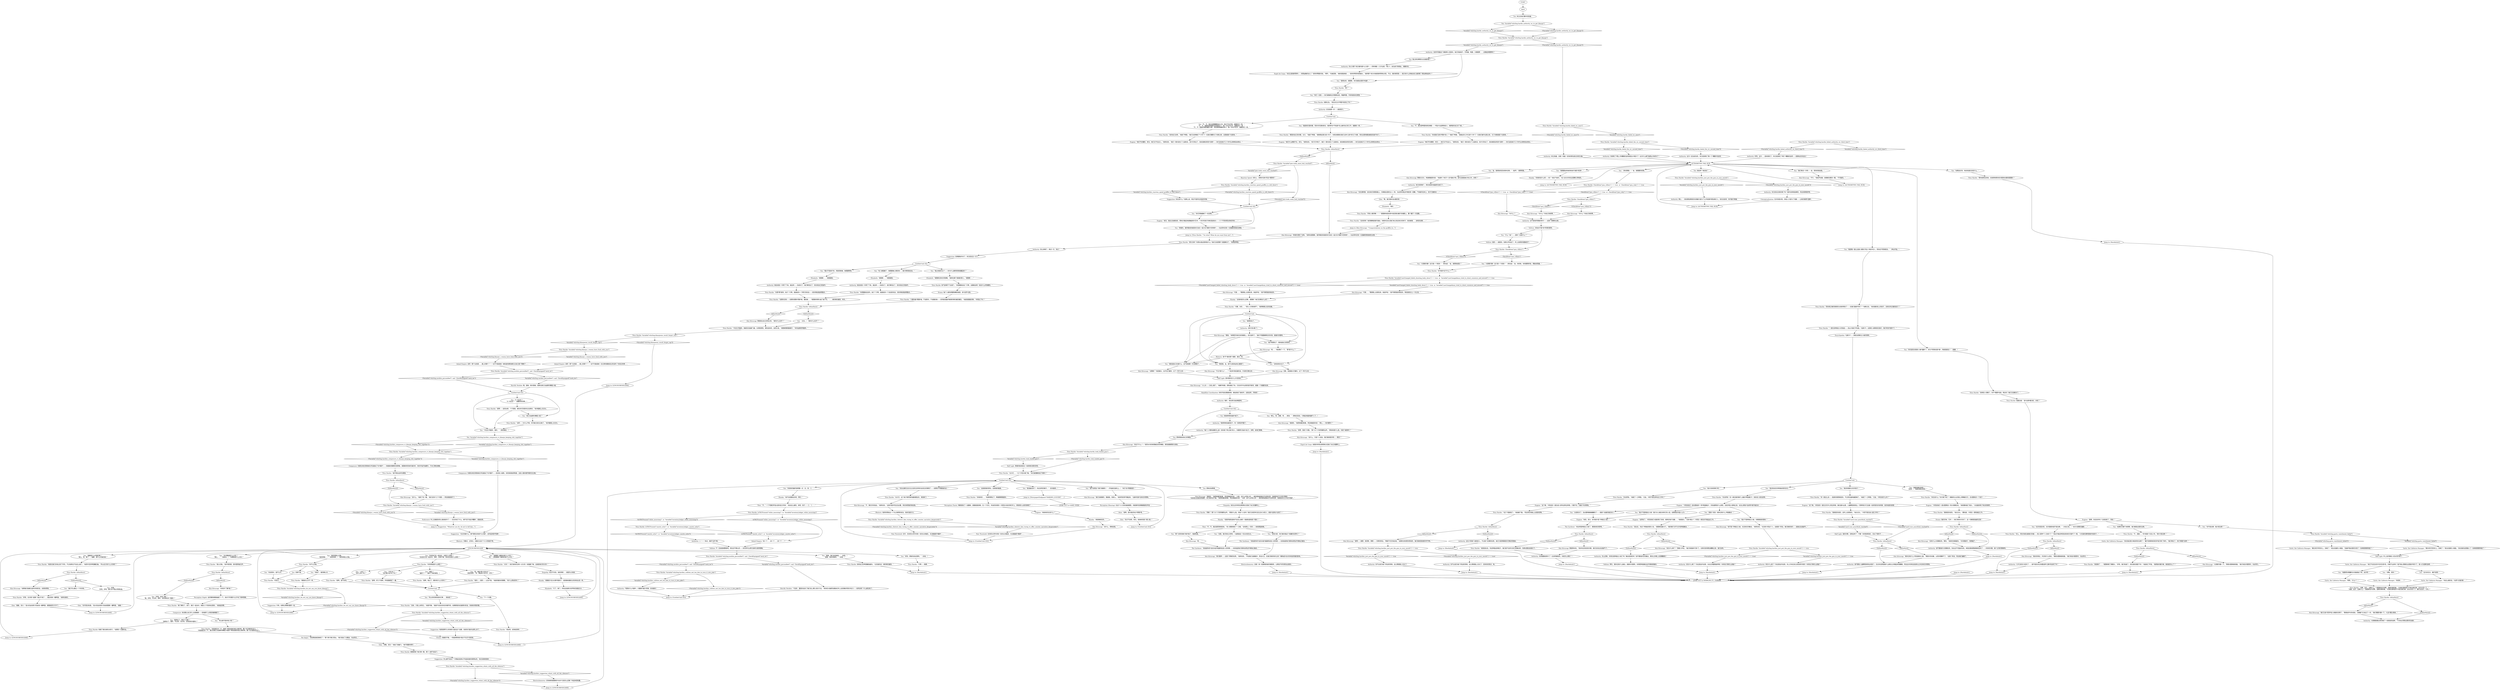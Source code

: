 # WHIRLING F1 / HARDIE AUTHORITY WC
# THE WHITE CHECK TO GET TO KLAASJE
# ==================================================
digraph G {
	  0 [label="START"];
	  1 [label="input"];
	  2 [label="You: “你先是告诉我有人被*强暴*了，却又不愿意说是*谁*。简直是废话！”（跺脚。）"];
	  3 [label="Authority: 大家都能看出来你做了一些错误的选择，下次你必须想出更好的说辞。"];
	  4 [label="The Gardener: “他当然是种族主义者了，看看他有多胖吧。”"];
	  5 [label="Kim Kitsuragi: “发生什么事了？”警督小声说，“我们彻底被*打败*了。在情况变得更加糟糕之前，我们走吧。”"];
	  6 [label="Authority: 没有‘回头路’了。"];
	  7 [label="You: “我明白了。再问个问题？”\n“我明白了，很好。可以的，没关系。还有别的问题吗？”"];
	  8 [label="Titus Hardie: “说你自己去吧。”他放下啤酒。“我们已经奉献了*十年*了！在我们重整马丁内斯之前，这里就是个垃圾场。”"];
	  9 [label="Authority: 还没到那一步——继续努力。"];
	  10 [label="Titus Hardie: “你想跟她谈谈吗，条子？行啊，我就给你一个谈话的机会，但你得给我放尊重点。”"];
	  11 [label="You: “谢谢，我们会找她的。”（总结。）\n“谢谢，我会找她的。”（总结。）"];
	  12 [label="Titus Hardie: “是啊——金发女郎，个子高挑。就在你们的房间过去两间。”他冲着楼上点点头。"];
	  13 [label="Jump to: [LYNCHUBENDGAME]"];
	  14 [label="Titus Hardie: “你指瑞瓦肖？不，她是个移民或者流民之类的吧。整个冬天都待在这儿。”\n“你指瑞瓦肖？不，我们的奥兰治迪斯科舞蹈小姐是个移民或者流民之类的吧。整个冬天都待在这儿。”"];
	  15 [label="You: “性，毒品*和*卡拉OK？”\n（局促地笑）“性，毒品和卡拉OK，对吗？”"];
	  16 [label="AUTHORITYWC FAIL HUB"];
	  17 [label="Titus Hardie: Variable[\"whirling.garte_vanishment_failed\"]"];
	  18 [label="Variable[\"whirling.garte_vanishment_failed\"]", shape=diamond];
	  19 [label="!(Variable[\"whirling.garte_vanishment_failed\"])", shape=diamond];
	  20 [label="You: “这与你无关，餐厅经理！”"];
	  21 [label="Garte, the Cafeteria Manager: “你是有……？”"];
	  22 [label="Titus Hardie: “而你真正做的事真的太他妈特别了——在我们面前吓尿了？”他靠过去。“到处骚扰街上的孩子，没有任何过错的孩子？”"];
	  23 [label="Titus Hardie: “我相信你说的。”他点点头。“要知道，卡莉在一家枪械店工作。”"];
	  24 [label="Titus Hardie: “伙计们……”大个子回头看了看。“你们能理解他在干嘛吗？”"];
	  25 [label="Titus Hardie: “你他妈的……”他凑得更近了，眯着眼睛看着你。"];
	  26 [label="Jump to: [Untitled hub (03)]"];
	  27 [label="Theo: “不，”一个平静的声音从房间后方传来：“他会这么做的。来吧，孩子——三、二……”"];
	  28 [label="Alain: “是啊，因为我还有点*想看*呢。”"];
	  29 [label="You: “没错，我们恢复正常吧，一起假装这一切从未发生过。”"];
	  30 [label="Authority: 别让他喝了。再试一次，快点！"];
	  31 [label="Titus Hardie: “卡拉洁·阿曼多。她就住在褴褛飞旋。长得很漂亮，银色连体衣，金色头发。”提图斯整理着帽子。“多多益善的阿曼多。”"];
	  32 [label="Jump to: [LYNCHUBENDGAME]"];
	  33 [label="Authority: 发生什么事了？你这是自作自受。你上次本应该让枪发挥作用的！你现在打算怎么脱身？"];
	  34 [label="Composure: 他试图让自己听上去很随意——但他脖子上的肌肉都绷紧了。"];
	  35 [label="Volition: 恐怕也不是*你*所想的那样。"];
	  36 [label="Untitled hub"];
	  37 [label="You: “我没有说任何种族歧视的言论！”"];
	  38 [label="Volition: 拜托，根本没有什么集会。直接问问题吧，你得把种族集会这件事抛到脑后。"];
	  39 [label="Titus Hardie: “你*他妈*在干什么？”"];
	  40 [label="Kim Kitsuragi: “可是……”警督看上去很忧虑，他低声说：“我不想把我的枪给你，特别是经过上一次之后。”"];
	  41 [label="Hand/Eye Coordination: 你的手指包裹着枪柄，食指滑进了扳机环。这是这样，开枪吧！"];
	  42 [label="You: “我准备自杀了，你这该死的婊子。”（扣动扳机。）"];
	  43 [label="Titus Hardie: Variable[\"whirling.hardie_took_loaded_gun\"]"];
	  44 [label="Variable[\"whirling.hardie_took_loaded_gun\"]", shape=diamond];
	  45 [label="!(Variable[\"whirling.hardie_took_loaded_gun\"])", shape=diamond];
	  46 [label="Volition: 不！还给曷城警督吧。现在还不算太迟——你仍然可以把它扭转为某种策略。"];
	  47 [label="Perception (Hearing): 在这个小小的机械装置里，你能够听到弹簧绷紧的声音……"];
	  48 [label="Authority: 二！一！快点，做好*这件*事。"];
	  49 [label="Authority: 不要有什么*扭转*，只要做*诚实*的事。扣动扳机！"];
	  50 [label="You: “恭喜你。我所看到的就是你们坐在一起讨论*莫妮卡的咪咪*——与此同时还有一位强暴受害者在那里。”"];
	  51 [label="Untitled hub (03)"];
	  52 [label="You: “所以你的意思是你们俩……很亲密？”"];
	  53 [label="Electrochemistry: 还有她和提图斯的*派对*又是怎么回事？听起来很有趣。"];
	  54 [label="Titus Hardie: Variable[\"whirling.hardies_suggestion_whats_with_all_the_silences\"]"];
	  55 [label="Variable[\"whirling.hardies_suggestion_whats_with_all_the_silences\"]", shape=diamond];
	  56 [label="!(Variable[\"whirling.hardies_suggestion_whats_with_all_the_silences\"])", shape=diamond];
	  57 [label="You: “大家都冷静！这只是一个表演！”（转向金）“金，请把枪给我？”"];
	  58 [label="Authority: 他已经受够了，现在他真的准备惹毛他们了。"];
	  59 [label="You: “金，我得到的回复根本没用。”（低声）“请帮帮我。”"];
	  60 [label="Titus Hardie: “别再丢人现眼了。你不*需要*知道，明白吗？我们已经解决了。”"];
	  61 [label="Titus Hardie: “怎么，现在你就当着我们的面——陷入某种*个人危机*了？”他似乎被这种突如其来的示弱吓了一跳。“少在我的酒吧里故作高深了。”"];
	  62 [label="Kim Kitsuragi: “我们已经*深深*陷入闹剧的泥潭了，”警督低声对你说到，又朝着门口走近了一步。“我们需要冷静一下，*之后*重头再来。”"];
	  63 [label="Titus Hardie: “你当然有！你一直在我的镇子上煽动*种族暴力*，到处说人是吉皮特。"];
	  64 [label="Titus Hardie: “滚出去，你这个种族歧视的小丑。”提图斯指着大门。“我的镇子决不允许有种族集会。”"];
	  65 [label="Authority: 你快被撕成碎片了！应该带着枪的，你是怎么想的？！"];
	  66 [label="Half Light: 我的天哪，别再这样了！不要！你的脸颊涨红，还出了很多汗……"];
	  67 [label="You: “你他妈的最好放尊重一点：五、四、三……”"];
	  68 [label="You: 把枪管放进自己的嘴里。"];
	  69 [label="Half Light: 警督的脸庞掠过一抹真情实感的恐慌。"];
	  70 [label="Kim Kitsuragi: “谢谢你。”他把枪塞回枪套，然后看着房间说：“大家，没什么好担心的——我的搭档就喜欢开这种玩笑。他就是你们口中的*阴郁*。”\n“你承诺过这能说得通的，但它根本说不通。”他把枪塞回枪套，然后看着房间说：“大家，没什么好担心的——我的搭档就喜欢开这种玩笑。他就是你们口中的*阴郁*。”"];
	  71 [label="The Gardener: “别指望你的*自杀未遂*能赢得这些人的同情——也别指望他们很快会把这件事抛之脑后。”"];
	  72 [label="Electrochemistry: 没错！来一段激情四射的慢跑吧，让那些不好的想法远离你。"];
	  73 [label="You: “我之前就问过了——你为什么要把受害者藏起来？”"];
	  74 [label="Untitled hub (02)"];
	  75 [label="Shanky: “就像是卡拉OK事件重演了，或是像他骚扰过的其他女孩一样。”"];
	  76 [label="Titus Hardie: “你说我们没有*帮助*别人？”他放下啤酒。“我做这份工作已经*十年*了！在我们接手这里之前，马丁内斯就是个垃圾场。”"];
	  77 [label="Titus Hardie: “只要你能*尊重*她。不准质问，不准骚扰她——否则就准备好被满货車的痛苦碾压。”他紧紧握着双拳。“听明白了吗？”"];
	  78 [label="Titus Hardie: Variable[\"whirling.hardies_composure_rc_klaasje_keeping_shit_together\"]"];
	  79 [label="Variable[\"whirling.hardies_composure_rc_klaasje_keeping_shit_together\"]", shape=diamond];
	  80 [label="!(Variable[\"whirling.hardies_composure_rc_klaasje_keeping_shit_together\"])", shape=diamond];
	  81 [label="Titus Hardie: Variable[\"whirling.klaasjeone_result_forgot_cop\"]"];
	  82 [label="Variable[\"whirling.klaasjeone_result_forgot_cop\"]", shape=diamond];
	  83 [label="!(Variable[\"whirling.klaasjeone_result_forgot_cop\"])", shape=diamond];
	  84 [label="Titus Hardie: Variable[\"whirling.hardies_reaction_speed_graffito_is_still_there\"]"];
	  85 [label="Variable[\"whirling.hardies_reaction_speed_graffito_is_still_there\"]", shape=diamond];
	  86 [label="!(Variable[\"whirling.hardies_reaction_speed_graffito_is_still_there\"])", shape=diamond];
	  87 [label="You: “上床了？”\n“你们上床了吗？”"];
	  88 [label="Titus Hardie: “那你是想去找他，还是想用更多的问题来纠缠老提图斯？”"];
	  89 [label="Titus Hardie: “那是你自己的问题，伙计。”他放下啤酒。“我管理这里已经十年了，你真该看看在我们过来*之前*的马丁内斯。现在这里快跟加姆洛克差不多了。”"];
	  90 [label="Kim Kitsuragi: “为什么？你自己有枪啊。”"];
	  91 [label="You: 树立在他们眼中的权威。"];
	  92 [label="You: Variable[\"whirling.hardie_authority_wc_to_get_klaasje\"]"];
	  93 [label="Variable[\"whirling.hardie_authority_wc_to_get_klaasje\"]", shape=diamond];
	  94 [label="!(Variable[\"whirling.hardie_authority_wc_to_get_klaasje\"])", shape=diamond];
	  95 [label="Jump to: [Hardiehub1]"];
	  96 [label="Titus Hardie: “真是够了……”提图斯擦了擦额头。“好吧，我们知道了，别在我的酒里下料！”他放低了声音。“我更喜欢塞尔维，她到底怎么了？”"];
	  97 [label="Eugene: “当然有了。卡莉说他们大量采购了彩纸、缎带还有扩音器……”他摇摇头。“还有*烟火*！卡莉在一家狂欢节商品店工作。”"];
	  98 [label="Titus Hardie: IsKimHere()"];
	  99 [label="IsKimHere()", shape=diamond];
	  100 [label="!(IsKimHere())", shape=diamond];
	  101 [label="Titus Hardie: IsKimHere()"];
	  102 [label="IsKimHere()", shape=diamond];
	  103 [label="!(IsKimHere())", shape=diamond];
	  104 [label="Eugene: “这个嘛，卡莉说你一直在成人尿布店附近转悠。只看不买，还羞于寻求帮助。”"];
	  105 [label="Kim Kitsuragi: “是啊——粪便、排泄物、便便——污秽的笑话，”警督干巴巴地总结。“如果你没有更多想说的，我们继续回到提问环节吧。”"];
	  106 [label="You: “什么？谁？——我吗？这是什么？”"];
	  107 [label="You: “我是有饮酒问题，而非对饮酒有意见。我同样也*不知道*怎么做好自己的工作，就跟你一样。”"];
	  108 [label="You: “你错了，我的确认识。”"];
	  109 [label="Kim Kitsuragi: “如果我们能建立起时间线的话，会很有帮助。”"];
	  110 [label="Jump to: [Hardiehub1]"];
	  111 [label="Titus Hardie: 他重复着：“是*法律*解决的，对吧？”"];
	  112 [label="You: “如果金在场，他会知道应该说什么。”"];
	  113 [label="You: “我要把你愚蠢的长毛脑袋扯下来，加尔特！”"];
	  114 [label="Kim Kitsuragi: “大家都冷静一下，”警督试图挽救局面。“我们有些问题想问，仅此而已。”"];
	  115 [label="You: “我才不是种族主义者！我只关心瑞瓦肖和它的人民，如果某些外国人认为……”"];
	  116 [label="Jump to: [NewspaperEndgame(\"HARDIES_SUICIDE\",  ...]"];
	  117 [label="Titus Hardie: “伙计们，这个条子竟然真的威胁要自杀，真是疯了。”"];
	  118 [label="Perception (Taste): 嘴唇尝到了一丝酸味，就像是腐蚀物。在一个冬天，年幼的你曾有一次把舌头贴在铁栏杆上。那是很久以前的事情了……"];
	  119 [label="You: “那个该死的婊子离开我了，我就知道。”"];
	  120 [label="Kim Kitsuragi: “没什么，只是个小误会。我们继续提问吧——警官？”"];
	  121 [label="Titus Hardie: “有啊，我有个问题。”那个大个子突然爆笑出声。“那他妈是什么鬼，你是个娘炮吗？”"];
	  122 [label="You: “强暴是什么时候的事？”\n“那么，呃，那个……强暴，是什么时候的事？”"];
	  123 [label="Empathy: 有点不对劲，他的愤怒……是因为占有欲。"];
	  124 [label="Titus Hardie: 他靠过去。“现在你又对*啤酒*有意见了吗？”"];
	  125 [label="You: “卡拉洁·阿曼多。很好。”（保持镇定。）"];
	  126 [label="You: Variable[\"whirling.hardies_composure_rc_klaasje_keeping_shit_together\"]"];
	  127 [label="Variable[\"whirling.hardies_composure_rc_klaasje_keeping_shit_together\"]", shape=diamond];
	  128 [label="!(Variable[\"whirling.hardies_composure_rc_klaasje_keeping_shit_together\"])", shape=diamond];
	  129 [label="Endurance: 听上去像是你的心脏病发作了——无论你说了什么，都不至于如此*糟糕*。请放松吧。"];
	  130 [label="Titus Hardie: IsKimHere()"];
	  131 [label="IsKimHere()", shape=diamond];
	  132 [label="!(IsKimHere())", shape=diamond];
	  133 [label="Authority: 她话说到一半停了下来。就这样——你成功了。他打算坦白了，但也有自己的条件。"];
	  134 [label="Titus Hardie: IsKimHere()"];
	  135 [label="IsKimHere()", shape=diamond];
	  136 [label="!(IsKimHere())", shape=diamond];
	  137 [label="Glen: “接着，老大！”高大的金发男子扔给他一罐啤酒，提图斯把它打开了。"];
	  138 [label="You: “大家都冷静！这只是一个表演！”（转向金）“金，你的枪。你的要更好些，更能说得通。”"];
	  139 [label="Titus Hardie: “行啊——随便。”"];
	  140 [label="Titus Hardie: “一直在说种族主义的鬼话——别以为我们不知道，*法斯卡*。这里的人都很信任我们，我们听到*抱怨*了。”"];
	  141 [label="Titus Hardie: Variable[\"whirling.hardie_failed_wc_once\"]"];
	  142 [label="Variable[\"whirling.hardie_failed_wc_once\"]", shape=diamond];
	  143 [label="!(Variable[\"whirling.hardie_failed_wc_once\"])", shape=diamond];
	  144 [label="Titus Hardie: Variable[\"whirling.hardie_failed_the_wc_second_time\"]"];
	  145 [label="Variable[\"whirling.hardie_failed_the_wc_second_time\"]", shape=diamond];
	  146 [label="!(Variable[\"whirling.hardie_failed_the_wc_second_time\"])", shape=diamond];
	  147 [label="You: “我是唯一能让这座小镇免于陷入*地狱*的人，而你还不愿意配合。”（伸出手指。）"];
	  148 [label="Titus Hardie: IsKimHere()"];
	  149 [label="IsKimHere()", shape=diamond];
	  150 [label="!(IsKimHere())", shape=diamond];
	  151 [label="Titus Hardie: IsKimHere()"];
	  152 [label="IsKimHere()", shape=diamond];
	  153 [label="!(IsKimHere())", shape=diamond];
	  154 [label="Authority: 请不要组织大规模处刑，你永远不可能成功的。单是后勤保障就够疯狂的了……问你的问题，做个正常的警察吧。"];
	  155 [label="Authority: 这位卡莉是个虚构的人，不过是个刻薄的玩笑。他们只是想看看你打算如何脱身。"];
	  156 [label="You: “你永远都无法忘记之后的五秒钟内会发生的事情了——如果你不尊重我的话！”"];
	  157 [label="Shanky: “他不会是要自杀吧，拜托！”"];
	  158 [label="Titus Hardie: IsTHCPresent(\"caustic_echo\")  or  Variable[\"inventory.ledger_caustic_echo\"]"];
	  159 [label="IsTHCPresent(\"caustic_echo\")  or  Variable[\"inventory.ledger_caustic_echo\"]", shape=diamond];
	  160 [label="!(IsTHCPresent(\"caustic_echo\")  or  Variable[\"inventory.ledger_caustic_echo\"])", shape=diamond];
	  161 [label="Kim Kitsuragi: “我们会破案的，看着我，别担心。”他突然变得平静起来。“这番*表演*没有任何帮助。”"];
	  162 [label="Jump to: [LYNCHUBENDGAME]"];
	  163 [label="Titus Hardie: “跟我的认识不一样。”"];
	  164 [label="Titus Hardie: IsKimHere()"];
	  165 [label="IsKimHere()", shape=diamond];
	  166 [label="!(IsKimHere())", shape=diamond];
	  167 [label="Titus Hardie: “那又怎样？你想从我这里得到什么？我们已经把那个混蛋解决了。”他拿起啤酒。"];
	  168 [label="Authority: 她话说到一半停了下来。就这样——你成功了。他打算坦白了，但也有自己的条件。"];
	  169 [label="Fat Angus: “你别再给她添麻烦了！”那个胖子脱口而出。“她只是走了点霉运，仅此而已。”"];
	  170 [label="Suggestion: 行吧，结果比预期的要好一些。"];
	  171 [label="Jump to: [Kim Kitsuragi: \"\"Congratulations on the graffito re...\"]"];
	  172 [label="You: “我们再试一次吧——金，把你的枪给我。”"];
	  173 [label="Authority: 你不必成为每个笑话的笑柄，这让警督面上无光了。"];
	  174 [label="Drama: 他做的不错，一场值得赞扬的*我才不在乎*的表演。"];
	  175 [label="Eugene: “是啊，你没在听吗？已经结束了。完结！”"];
	  176 [label="Encyclopedia: *法斯卡*——那是法西斯主义者的简称。"];
	  177 [label="Kim Kitsuragi: 警督转向你。“除非你还有别的问题，我们应该出去透透气了。”"];
	  178 [label="Kim Kitsuragi: “他不是个种族主义者，也没有任何集会。”他转向你。“也没有卡莉这个人，这就是个笑话。我们继续询问——或者出去透透气。”"];
	  179 [label="Titus Hardie: “你一直这么说——我真的很想相信你，不过现在越来越困难了。”他抿了一口啤酒。“尤金，卡莉没说什么吗？”"];
	  180 [label="You: “我想回去了。”"];
	  181 [label="You: 把枪还给警督。"];
	  182 [label="Shanky: “真是够疯狂的。”"];
	  183 [label="Titus Hardie: Variable[\"whirling.hardies_rhetoric_kim_trying_to_offer_conuter_narrative_desperately\"]"];
	  184 [label="Variable[\"whirling.hardies_rhetoric_kim_trying_to_offer_conuter_narrative_desperately\"]", shape=diamond];
	  185 [label="!(Variable[\"whirling.hardies_rhetoric_kim_trying_to_offer_conuter_narrative_desperately\"])", shape=diamond];
	  186 [label="Jump to: [LYNCHUBENDGAME]"];
	  187 [label="Authority: 当你环视着这个满是男人的房间，他们浑身臭汗、咒骂着、喝酒、大嚼烟草…….这看起来眼熟吗？"];
	  188 [label="Titus Hardie: “我认识她。”他环视四周，房间里鸦雀无声。"];
	  189 [label="Perception (Sight): 金的嘴角微微抽搐了一下，他对于所谓的*认识*有了某种预感。"];
	  190 [label="Suggestion: 别再跟他作对了，你已经试过一次了。"];
	  191 [label="Titus Hardie: Variable[\"whirling.klaasje_i_wanna_have_fuck_with_you\"]"];
	  192 [label="Variable[\"whirling.klaasje_i_wanna_have_fuck_with_you\"]", shape=diamond];
	  193 [label="!(Variable[\"whirling.klaasje_i_wanna_have_fuck_with_you\"])", shape=diamond];
	  194 [label="You: “卡拉OK？”\n“你们唱卡拉OK了吗？”"];
	  195 [label="Titus Hardie: CheckItem(\"gun_villiers\")"];
	  196 [label="CheckItem(\"gun_villiers\")", shape=diamond];
	  197 [label="!(CheckItem(\"gun_villiers\"))", shape=diamond];
	  198 [label="Authority: 你已经试过枪的事了吗？我听说用枪挺棒的，而且效果很好呢。"];
	  199 [label="Jump to: [AUTHORITYWC FAIL HUB]"];
	  200 [label="Garte, the Cafeteria Manager: “看在老天爷的份上，别喊了！”柜台后面的人喊道。“别碰坏我店里的东西了！别再惹那群笨蛋了！”"];
	  201 [label="Titus Hardie: “你当然有。”他抿了一口啤酒。“尤金，卡莉不是在尿布店工作吗？”"];
	  202 [label="You: “我才不是种族主义者，你看看我的搭档！”"];
	  203 [label="Jump to: [Hardiehub1]"];
	  204 [label="Jump to: [Hardiehub1]"];
	  205 [label="Kim Kitsuragi: “可是……”警督看上去很忧虑，他低声说：“我不想把我的枪给你。”"];
	  206 [label="Untitled hub (02)"];
	  207 [label="Kim Kitsuragi: “你在干什么？！”短而冰冷的枪管触及你的嘴唇，感觉就像钢铁与地狱。"];
	  208 [label="You: “这就是我的想法，这是我的脑袋。”"];
	  209 [label="Titus Hardie: Variable[\"whirling.necktie_personified\"]  and  CheckEquipped(\"neck_tie\")"];
	  210 [label="Variable[\"whirling.necktie_personified\"]  and  CheckEquipped(\"neck_tie\")", shape=diamond];
	  211 [label="!(Variable[\"whirling.necktie_personified\"]  and  CheckEquipped(\"neck_tie\"))", shape=diamond];
	  212 [label="Pain Threshold: 住手。在你的头颅中间有一处你从未触及，无法触碰的*瘙痒*……"];
	  213 [label="You: “那么，呃，请看，呃……表演。”（把枪还回去，它看起来越来越吓人了。）"];
	  214 [label="Glen: “你才不会呢，老兄。他他妈的是个胆小鬼！”"];
	  215 [label="Titus Hardie: Variable[\"pier.cindy_main_hub_reached\"]"];
	  216 [label="Variable[\"pier.cindy_main_hub_reached\"]", shape=diamond];
	  217 [label="!(Variable[\"pier.cindy_main_hub_reached\"])", shape=diamond];
	  218 [label="You: “*你*跟她是什么关系？”\n“那么……”（挠挠头。）“你跟她是什么关系？”"];
	  219 [label="Elizabeth: “提图斯没有任何隐瞒。”她转向那个魁梧的男人。“提图斯……”"];
	  220 [label="Eugene: “老兄，我去过加姆洛克。那地方看起来就像副现代艺术。十多岁的孩子持枪混迹街头——八个不同的帮派争权夺利……”"];
	  221 [label="Kim Kitsuragi: 警督拿出自己的笔记本。“她叫什么名字？”"];
	  222 [label="You: “奥兰治迪斯科舞蹈小姐？”"];
	  223 [label="You: “好吧。”\n“好吧，好吧，我们也不是必须得知道。”"];
	  224 [label="Titus Hardie: “是啊，吸过了。跟你有什么关系吗？”"];
	  225 [label="You: （转向警督。）“金，我需要你的枪。”"];
	  226 [label="Authority: 这不是他所想象的样子——这是个很棒的主意。"];
	  227 [label="You: “你不是法律，我才是法律！”"];
	  228 [label="Kim Kitsuragi: “我向你保证，并没有什么危机，”警督试图挽救局面。“我们有些问题想问，仅此而已。”"];
	  229 [label="Jump to: [Hardiehub1]"];
	  230 [label="Garte, the Cafeteria Manager: “等等，*什么*？！”"];
	  231 [label="You: “我没有骚扰过任何孩子！”"];
	  232 [label="Jump to: [Hardiehub1]"];
	  233 [label="Titus Hardie: “我相信你说的，这听上去很真实。”他点点头。“卡莉不是在幼儿园工作吗？”"];
	  234 [label="Shanky: “但我早就知道他不会这么做的！我就知道他是个懦夫！”"];
	  235 [label="Elizabeth: “提图斯……”他看着她。"];
	  236 [label="Esprit de Corps: “你见过爱普柯特吗——老佩迪鲁的女儿？”麦考伊警督问到。“嗯哼。”托森回答。“她的屁股真是……”麦考伊赞赏地晃着头。“虽然那个老头叫她爱普柯特有点怪，不过，我的意思是——我又有什么资格去说三道四呢？想去烤肉店吗？”"];
	  237 [label="You: （点头。）“她叫什么名字？”"];
	  238 [label="Titus Hardie: CheckItem(\"gun_villiers\")"];
	  239 [label="CheckItem(\"gun_villiers\")", shape=diamond];
	  240 [label="!(CheckItem(\"gun_villiers\"))", shape=diamond];
	  241 [label="Half Light: 听上去好像有人的水坝坏掉了。"];
	  243 [label="Authority: 怎么回事，你现在是种族主义者了吗？集会是真的吗？请不要组织任何集会，那会让你看上去很糟糕的！"];
	  244 [label="Eugene: “这个嘛，卡莉说你一直在日托中心附近转悠。躲在灌木丛里，儿童攀登架旁边。打算带孩子们去做一些奇怪的实地考察，目的地是你家里……”"];
	  245 [label="Kim Kitsuragi: “根本没有什么卡莉或者幼儿园。”警督对你说着，以防你理解不了。“这是个笑话，而且我们偏题了。”"];
	  246 [label="Jump to: [Hardiehub1]"];
	  247 [label="You: “没有别的办法了。”"];
	  248 [label="You: 但我想用枪指着*他们*。"];
	  249 [label="Untitled hub (03)"];
	  250 [label="Horrific Necktie: “*兄弟*，要是你自杀了我们该上哪儿找乐子去。”用你的大脑把包厢染红听上去的确非常有冲击力——但然后呢？什么都没有了。"];
	  251 [label="Titus Hardie: “阴郁？”那个大个子突然爆笑出声。“那是什么鬼，你是个小丑吗？我们已经四年没见过RCM的人，直到*这家伙*出现了！”"];
	  252 [label="Theo: “不，不。我还是愿意相信他。”老人慢慢地吸了一口烟。“会有那么一天的——他有那副表情。”"];
	  253 [label="You: “哈哈大家，你们喜欢我这个有趣的玩笑吗？”"];
	  254 [label="The Gardener: “别指望你的*自杀未遂*能赢得这些人的同情——也别指望他们很快会把这件事抛之脑后。”"];
	  255 [label="Empathy: 他无比庆幸现在那把枪又回到了自己的腰带上。"];
	  256 [label="Jump to: [AUTHORITYWC FAIL HUB]"];
	  257 [label="You: “所以她不是本地人咯？”"];
	  258 [label="LYNCHUBENDGAME"];
	  259 [label="Titus Hardie: “你觉得我是什么意思？”"];
	  260 [label="Glen: “闭嘴，安吉！”他拍了拍脑门。“她不需要你帮忙……”"];
	  261 [label="Titus Hardie: Variable[\"whirling.hardie_failed_authority_wc_third_time\"]"];
	  262 [label="Variable[\"whirling.hardie_failed_authority_wc_third_time\"]", shape=diamond];
	  263 [label="!(Variable[\"whirling.hardie_failed_authority_wc_third_time\"])", shape=diamond];
	  264 [label="Authority: 你排除了*那么*多糟糕的选项真是太*疯狂*了！这次什么都不能阻止你成功了！"];
	  265 [label="Eugene: “卡莉说他们一直试图组织一场*种族集会*，天知道那是什么意思。在经济陷入困境之前，设法让那些*吉皮特*离开瑞瓦肖……”"];
	  266 [label="Eugene: “妈的，老大。他*真的*是个种族主义者！”"];
	  267 [label="Titus Hardie: Variable[\"yard.cuno_punchhub_reached\"]"];
	  268 [label="Variable[\"yard.cuno_punchhub_reached\"]", shape=diamond];
	  269 [label="!(Variable[\"yard.cuno_punchhub_reached\"])", shape=diamond];
	  270 [label="Kim Kitsuragi: “当警察？”他歪着头，似乎在打量你，过了一阵子之后……"];
	  271 [label="Titus Hardie: 他揉了揉左侧的太阳穴。“如果你一定要的话。”"];
	  272 [label="Drama: 每个人都有想要隐瞒的秘密，他*当然*也是。"];
	  273 [label="Eugene: “他们什么都看不见，老兄。”他转向你。“孩子们中枪了，我们一周内发生了三起枪击，到处都是该死的涂鸦——你们这些条子三十年代以来再没出现过。”"];
	  274 [label="Titus Hardie: 他用自己的啤酒罐指着你。“记住我的话：满货車的痛苦。”"];
	  275 [label="Untitled hub (02)"];
	  276 [label="Suggestion: “无论你做什么，都不要告诉他你*认识她*。这听起来很*荒唐*。"];
	  277 [label="Suggestion: 怎么都不说话了？好像这些家伙不知道该做何感想似的。你应该继续挑刺……"];
	  278 [label="Untitled hub"];
	  279 [label="Suggestion: 他真是费尽心机地努力适应这个话题，目前你只能问出那么多了。"];
	  280 [label="Kim Kitsuragi: “住在酒吧里。坐在他们的肥屁股上，仿佛是这里的主人一样。与此同时周边环境变得一团糟，尸体被吊在树上，孩子们被枪击……”"];
	  281 [label="Titus Hardie: “所有人都闭嘴！！！”提图斯响亮的男中音回荡在餐厅的墙壁上，整个餐厅一片寂静。"];
	  282 [label="Garte, the Cafeteria Manager: “看在老天爷的份上，别喊了！”柜台后面的人喊道。“别在我的店里撞人了！别再惹那群笨蛋了！”"];
	  283 [label="You: “也许你是对的，也许我根本就不是法律。”（对自己说。）“也许大家都在骗我……”"];
	  284 [label="You: “闭嘴，招待！”"];
	  285 [label="Titus Hardie: “冷静，宝贝。这算什么？”提图斯张开双臂，温柔的微笑着。“在我的酒吧里可不能互扇巴掌，这也太丢人了。”\n“冷静，宝贝。这算什么？”提图斯张开双臂，温柔的微笑着。“在我的酒吧里可不能互扇巴掌，这也太丢人了。要打出去打，行吗？”"];
	  286 [label="Titus Hardie: IsKimHere()"];
	  287 [label="IsKimHere()", shape=diamond];
	  288 [label="!(IsKimHere())", shape=diamond];
	  289 [label="Eugene: “卡莉说他们一直试图策划一场大规模处刑。”他轻蔑地摇了摇头。“大批量采购了枪支和弹药。”"];
	  290 [label="Titus Hardie: IsKimHere()"];
	  291 [label="IsKimHere()", shape=diamond];
	  292 [label="!(IsKimHere())", shape=diamond];
	  293 [label="Kim Kitsuragi: “不过*是什么*……？”他没听清后面的话，片刻的沉默过后……"];
	  294 [label="Kim Kitsuragi: “警探。”他想把手放在你的肩膀上，但又放弃了。“我们不需要解释任何东西，直接问问题吧。”"];
	  295 [label="Kim Kitsuragi: 沉默。他歪着头打量你，过了一阵子之后……"];
	  296 [label="Kim Kitsuragi: “谢谢你。”他把枪塞回枪套，然后看着房间说：“那么——有问题吗？”"];
	  297 [label="Titus Hardie: CheckItem(\"gun_villiers\") == true  or  CheckItem(\"gun_ruby\") == true"];
	  298 [label="CheckItem(\"gun_villiers\") == true  or  CheckItem(\"gun_ruby\") == true", shape=diamond];
	  299 [label="!(CheckItem(\"gun_villiers\") == true  or  CheckItem(\"gun_ruby\") == true)", shape=diamond];
	  300 [label="You: 我之前在哪里见过这幅场景？"];
	  301 [label="Titus Hardie: “关系？！他们他妈的没有一点关系！他强暴了她，这就是他们的关系！”"];
	  302 [label="Titus Hardie: IsKimHere()"];
	  303 [label="IsKimHere()", shape=diamond];
	  304 [label="!(IsKimHere())", shape=diamond];
	  305 [label="Eugene: “他们不会懂的，老兄——他们又不在这儿。”他转向你。“我们一周内发生了三起枪击，孩子们死去了，到处都是该死的*涂鸦*——你们这些条子三十年代以来再没出现过。”"];
	  306 [label="You: “你说得对，我不认识。”"];
	  307 [label="Titus Hardie: “好孩子。”"];
	  308 [label="Titus Hardie: “我不明白这好在哪里。”"];
	  309 [label="Titus Hardie: “是啊，好几千首呢，所有歌都唱了一遍。”"];
	  310 [label="Titus Hardie: Variable[\"whirling.hardies_suggestion_whats_with_all_the_silences\"]"];
	  311 [label="Variable[\"whirling.hardies_suggestion_whats_with_all_the_silences\"]", shape=diamond];
	  312 [label="!(Variable[\"whirling.hardies_suggestion_whats_with_all_the_silences\"])", shape=diamond];
	  313 [label="Drama: 我的天呐，艺术——他们用来对付你了，这一切都是扭曲的幻影！"];
	  314 [label="Kim Kitsuragi: “没有什么大规模处刑，警官。”他担忧地看着你。“问问题就行，别跑偏了。”"];
	  315 [label="Jump to: [Hardiehub1]"];
	  316 [label="Titus Hardie: “*这个*我就信了。”他指着下面。“而且现在地板上全是排泄物。”"];
	  317 [label="Titus Hardie: Variable[\"yard.hanged_failed_shooting_body_down\"] == true  or  Variable[\"yard.hangedman_tried_to_shoot_cunoesse_and_missed\"] == true"];
	  318 [label="Variable[\"yard.hanged_failed_shooting_body_down\"] == true  or  Variable[\"yard.hangedman_tried_to_shoot_cunoesse_and_missed\"] == true", shape=diamond];
	  319 [label="!(Variable[\"yard.hanged_failed_shooting_body_down\"] == true  or  Variable[\"yard.hangedman_tried_to_shoot_cunoesse_and_missed\"] == true)", shape=diamond];
	  320 [label="You: “相信我，金。我不过是具血肉之躯罢了。"];
	  321 [label="Titus Hardie: “冷静，尚克……”领头人示意他停下。“我想看看之后的发展。”"];
	  322 [label="Authority: *我想用枪指着他们*，呸！别再发牢骚了。"];
	  323 [label="Rhetoric: 他拼命想给出一个与之相悖的说法，但却无能为力。"];
	  324 [label="Titus Hardie: “你不认识她。”"];
	  325 [label="You: “你们一定是——你们就像真正的警察似的。喝着啤酒，手抓裆部坐在那里。”"];
	  326 [label="You: “我觉得我认识她。”\n“我觉得我……”（局促地笑。）“我觉得我认识她。”"];
	  327 [label="You: “好吧，有多了解？”\n“哦，好吧。可以的，很好。但究竟有多了解呢？”"];
	  328 [label="Titus Hardie: “够了解的了，条子。我们一起派对，她是几个月前来这里的。”他抱起双臂。"];
	  329 [label="You: “下一个问题。”"];
	  330 [label="Titus Hardie: “真该死，赶快结束吧……”"];
	  331 [label="Titus Hardie: “当然——为什么不呢。你可能已经见过她了。”他冲着楼上点点头。"];
	  332 [label="Horrific Necktie: 哦，是她，绝对是她。是那位奥兰治迪斯科舞蹈小姐。"];
	  333 [label="Rhetoric: 冷静点，正常点。试着忘记这个*小小的挫折*吧。"];
	  334 [label="You: “好的，那就先到这里吧。”（总结。）"];
	  335 [label="Authority: 那么……其余那些稀奇的东西都只是为了让手枪事件更加吸引人。但无论如何，有可能行得通。"];
	  336 [label="Titus Hardie: Variable[\"whirling.hardie_authority_wc_to_get_klaasje\"]"];
	  337 [label="Variable[\"whirling.hardie_authority_wc_to_get_klaasje\"]", shape=diamond];
	  338 [label="!(Variable[\"whirling.hardie_authority_wc_to_get_klaasje\"])", shape=diamond];
	  339 [label="Titus Hardie: “去你的吧！他的眼睛紧紧盯着金。你根本没见过我们来之前这地方的样子。到处都是……该死的涂鸦……”"];
	  340 [label="Glen: “嘿，我们根本没必要忍受……”"];
	  341 [label="Titus Hardie: “不，混蛋——*你*就是个无名小卒。*我*才是法律！”"];
	  342 [label="Garte, the Cafeteria Manager: “他们不会告诉你*任何东西*的，你看不出来吗？我不能让警察在这里做*审讯*了，客人们还要吃饭呢……”"];
	  343 [label="Authority: 你不必成为每个笑话的笑柄，这让警督面上无光了。坚持你的观点，枪。"];
	  344 [label="Half Light: 房间里的压力上升至沸点。"];
	  345 [label="You: “我不会把这个案子搞砸的！”（手指放在扳机上。）“你们*会*尊重我的！”"];
	  346 [label="Titus Hardie: IsTHCPresent(\"white_mourning\")  or  Variable[\"inventory.ledger_white_mourning\"]"];
	  347 [label="IsTHCPresent(\"white_mourning\")  or  Variable[\"inventory.ledger_white_mourning\"]", shape=diamond];
	  348 [label="!(IsTHCPresent(\"white_mourning\")  or  Variable[\"inventory.ledger_white_mourning\"])", shape=diamond];
	  349 [label="Jump to: [Untitled hub (03)]"];
	  350 [label="Titus Hardie: Variable[\"whirling.hardies_volition_not_too_late_to_turn_it_into_joke\"]"];
	  351 [label="Variable[\"whirling.hardies_volition_not_too_late_to_turn_it_into_joke\"]", shape=diamond];
	  352 [label="!(Variable[\"whirling.hardies_volition_not_too_late_to_turn_it_into_joke\"])", shape=diamond];
	  353 [label="Esprit de Corps: 他很庆幸现在那把枪又回到了自己的腰带上。"];
	  354 [label="You: “重点不是谁干的，而是受害者。她需要帮助。”"];
	  355 [label="Titus Hardie: “嗯？”"];
	  356 [label="Authority: 你认为那个地方被叫做*41分局*——同样满是（几乎全是）*男人*，坐在桌子旁胡扯，消磨时间。"];
	  357 [label="Elizabeth: “提图斯……”他看着她。"];
	  358 [label="Elizabeth: “行了，够了。所有这些都与你声称的调查无关。”"];
	  359 [label="Jump to: [Hardiehub1]"];
	  360 [label="Jump to: [LYNCHUBENDGAME]"];
	  361 [label="Titus Hardie: Variable[\"whirling.hardies_just_put_the_gun_in_your_mouth\"] == true"];
	  362 [label="Variable[\"whirling.hardies_just_put_the_gun_in_your_mouth\"] == true", shape=diamond];
	  363 [label="!(Variable[\"whirling.hardies_just_put_the_gun_in_your_mouth\"] == true)", shape=diamond];
	  364 [label="Authority: 几乎已经无力回天了……我不是告诉过你要选择*正确*的选项了吗？"];
	  365 [label="Garte, the Cafeteria Manager: “别在我店里大喊该死的法律了！”餐厅经理用刺耳的声音打断了争吵。“我们明白了，你们*都是*法律！”"];
	  366 [label="You: “我才没有尿裤子呢！”"];
	  367 [label="Titus Hardie: “你在说什么？你只剩下枪了！朝着老太太的脸上挥舞着它们，还试图枪杀一个孩子……”"];
	  368 [label="Untitled hub"];
	  369 [label="Kim Kitsuragi: “不，事实并非如此。”他转向你。“这段*表演*完全没必要，现在快把我的枪给我。”"];
	  370 [label="Kim Kitsuragi: “再次重申——这是个阴郁的玩笑。”他转向你。“不如我们去散散步，笑话大王。在我们继续询问之前？慢跑或许会对你有些积极的影响。“"];
	  371 [label="Jump to: [Hardiehub1]"];
	  372 [label="Kim Kitsuragi: “你有多*了解*她？”"];
	  373 [label="Untitled hub"];
	  374 [label="You: “不，我也是啤酒的疯狂拥趸——*而且*比起帮助别人，我更喜欢自己打飞机。”"];
	  375 [label="Eugene: “他们不会懂的，老兄。他们又不在这儿。”他转向你。“我们一周内发生了三起枪击，孩子们死去了，到处是都该死的*涂鸦*——你们这些条子三十年代以来再没出现过。”"];
	  376 [label="Reaction Speed: 实际上，涂鸦并没有*完全*清除吧？"];
	  377 [label="Kim Kitsuragi: “没什么。”他斜了你一眼。“我们还有*几个*问题——然后就能离开了。”"];
	  378 [label="Composure: 你莫名地在受害者名字后面加了句*很好*——你鼓胀的眼睛仿若野兽。提图斯奇怪地盯着你时，你的手指开始颤抖，汗水汇聚在前额。"];
	  379 [label="Inland Empire: 该死！那个女孩是……楼上的那个？！一定不可能是她！她知道你醉到都忘记自己是个警察了……"];
	  380 [label="Glen: “你手里没有酒。”高大的金发男子扔给提图斯一罐啤酒。“接着！”"];
	  381 [label="Jump to: [LYNCHUBENDGAME]"];
	  382 [label="Titus Hardie: “是啊，差不多吧。”"];
	  383 [label="Titus Hardie: Variable[\"whirling.hardies_do_not_say_you_know_klaasje\"]"];
	  384 [label="Variable[\"whirling.hardies_do_not_say_you_know_klaasje\"]", shape=diamond];
	  385 [label="!(Variable[\"whirling.hardies_do_not_say_you_know_klaasje\"])", shape=diamond];
	  386 [label="Titus Hardie: Variable[\"whirling.hardies_just_put_the_gun_in_your_mouth\"]"];
	  387 [label="Variable[\"whirling.hardies_just_put_the_gun_in_your_mouth\"]", shape=diamond];
	  388 [label="!(Variable[\"whirling.hardies_just_put_the_gun_in_your_mouth\"])", shape=diamond];
	  389 [label="Authority: 请不要在儿童攀登架旁边闲晃了。无论你在那里做什么都会让你看起来很糟糕，而且这对你和这些家伙之间没有任何帮助。"];
	  390 [label="You: “我不再害怕了，我知道自己的职责。”"];
	  391 [label="Jump to: [Untitled hub (03)]"];
	  392 [label="You: “有人被强暴了，她需要做心理咨询——我们得和她谈谈。”"];
	  393 [label="Titus Hardie: “你想*帮*她吗，条子？行啊，我就给你一个帮忙的机会——但你得给我放尊重点。”"];
	  394 [label="Titus Hardie: 他气到喝不下去酒了。“你想跟她谈谈？行啊，去跟她谈吧！我没什么好隐瞒的。”"];
	  395 [label="You: “卡-卡拉洁？”\n“卡-卡拉洁？”（调整你的领带。）"];
	  396 [label="Titus Hardie: 提图斯看了他们俩一眼，两个人都不说话了。"];
	  397 [label="Jump to: [AUTHORITYWC FAIL HUB]"];
	  398 [label="Titus Hardie: Variable[\"whirling.hardies_just_put_the_gun_in_your_mouth\"] == true"];
	  399 [label="Variable[\"whirling.hardies_just_put_the_gun_in_your_mouth\"] == true", shape=diamond];
	  400 [label="!(Variable[\"whirling.hardies_just_put_the_gun_in_your_mouth\"] == true)", shape=diamond];
	  401 [label="Jump to: [Hardiehub1]"];
	  402 [label="Rhetoric: 他*不*喜欢那个措辞，我也一样。"];
	  403 [label="Kim Kitsuragi: “为什么？你自己有枪啊。”"];
	  404 [label="Conceptualization: 也许你是对的。其他人只是为了充数——让枪的事更*显眼*。"];
	  405 [label="You: “如果你冷静下来想想，我们都是这里的法律。”"];
	  406 [label="Garte, the Cafeteria Manager: “你这么做的话，*当然*关我的事……”"];
	  407 [label="You: “那是个谎言！根本没有什么‘种族集会’！”"];
	  408 [label="Titus Hardie: “给我滚出去，你这种族战争贩子。我们是不会参与你们的集会的，别再试图拉拢我们了。”"];
	  409 [label="Jump to: [Hardiehub1]"];
	  410 [label="Shanky: “这他妈是怎么回事，提图斯？他们在嘀咕什么呢？”"];
	  411 [label="You: “我知道自己在做什么，这不是我第一天当警察了。”"];
	  412 [label="Kim Kitsuragi: “小心点——已经上膛了。”他解开枪套，把枪递给了你。它在你手中出奇的轻巧新奇，就像一个有趣的玩具。"];
	  413 [label="Authority: *每个人*都知道要怎么做！但你是个特立独行的人，你要把它指向*自己*。快啊，给他们看看。"];
	  414 [label="Inland Empire: *亲一个……亲一个……亲一个……*"];
	  415 [label="You: “我需要金和他的枪进行我的*表演*。”"];
	  416 [label="Kim Kitsuragi: “为什么？”"];
	  417 [label="Kim Kitsuragi: “恭喜你清除了涂鸦。”他转向提图斯。我所看到的就是你们坐在一起讨论*莫妮卡的咪咪*——与此同时还有一位强暴受害者就在这里。”"];
	  418 [label="Titus Hardie: “他是在我们杀他之前下手的，不过他再也不会这么做了。”他把半空的啤酒罐压扁。“所以这又有什么关系呢？”"];
	  419 [label="Jump to: [Suggestion: \"Whatever you do, do not to tell him...\"]"];
	  420 [label="Jump to: [Hardiehub1]"];
	  421 [label="Kim Kitsuragi: “不行，”他低声说着，连看都没看你一眼。“不可能的。”"];
	  422 [label="You: “太他妈对了，没必要再躲躲藏藏的了——我是个自豪的瑞瓦肖人！”"];
	  423 [label="Authority: 这次一定会成功的，你已经排除了第一个*糟糕*的选项。"];
	  424 [label="Authority: 好吧，这次……是来真的了。你已经排除了*两个*糟糕的选项——胜算站在你这边！"];
	  425 [label="Kim Kitsuragi: 警督点点头，转身朝着房间说：“知道吗？你们*一定*是条子吧。因为这就是条子的工作，对吧？”"];
	  426 [label="You: 就这样？就这些？"];
	  427 [label="You: “我甚至都没有枪！”\n（说谎。）“我甚至都没有枪！”"];
	  428 [label="Titus Hardie: IsKimHere()"];
	  429 [label="IsKimHere()", shape=diamond];
	  430 [label="!(IsKimHere())", shape=diamond];
	  431 [label="Authority: 发生什么事了？你这是自作自受。永远记得要随身带枪！你现在打算怎么脱身？"];
	  432 [label="Volition: 是的——就是你。别再大声说话了，听上去感觉你要崩溃了。"];
	  433 [label="Authority: 很好，现在把它放进嘴里吧。"];
	  434 [label="Pain Threshold: 在你的头颅中间有一处你从未触及，无法触碰的*瘙痒*……"];
	  435 [label="Kim Kitsuragi: “呃……”"];
	  436 [label="You: “你们好像漏掉了一处涂鸦。”"];
	  437 [label="You: “我明白的，提图斯。你们就是这里的*权威*。”"];
	  438 [label="You: “她跟那个雇佣兵是什么关系？”\n“呃……那她跟那个雇佣兵是什么关系？”"];
	  439 [label="Jump to: [LYNCHUBENDGAME]"];
	  440 [label="Suggestion: 你在说什么？别那么说，现在不是吹毛求疵的时候。"];
	  441 [label="Jump to: [Titus Hardie: \"\"So what? What do you want from me?...\"]"];
	  442 [label="Composure: 你莫名地在受害者名字后面加了句*很好*——但没有人留意。你的脊梁挺得笔直，这些人都未曾怀疑你见过她。"];
	  443 [label="Titus Hardie: “没有，只是上床而已。”他很平静。“我是不会告诉你任何细节的，如果那是你后面想问的话。别他妈多管闲事。”"];
	  444 [label="Titus Hardie: Variable[\"whirling.klaasje_i_wanna_have_fuck_with_you\"]"];
	  445 [label="Variable[\"whirling.klaasje_i_wanna_have_fuck_with_you\"]", shape=diamond];
	  446 [label="!(Variable[\"whirling.klaasje_i_wanna_have_fuck_with_you\"])", shape=diamond];
	  447 [label="Inland Empire: 该死！那个女孩是……楼上的那个？！一定不可能是她！还记得你跟她说过的话吗？你说过你想……"];
	  448 [label="Titus Hardie: “是的——是的——以及不是。”他直视着你的眼睛。“有什么想说的吗？”"];
	  449 [label="You: 沉默不语。"];
	  450 [label="Authority: 树立权威，没错！权威！狂热的想法掠过你的头脑。"];
	  451 [label="Elizabeth: “格伦……”"];
	  452 [label="Titus Hardie: IsKimHere()"];
	  453 [label="IsKimHere()", shape=diamond];
	  454 [label="!(IsKimHere())", shape=diamond];
	  455 [label="Kim Kitsuragi: “呃……”他犹豫了一下。“那*是*什么？”"];
	  456 [label="Eugene: “他他妈的在说什么？”"];
	  457 [label="Kim Kitsuragi: “没什么，把枪给我。”"];
	  458 [label="Shanky: “你他妈说什么呢——枪？”他生气地问。“没人会允许你在这里舞刀弄枪的。”"];
	  459 [label="You: “不，不。我也会醉醺醺地去工作。我才不在乎呢，就跟你们一样。”\n“不，不。我醉到把車都开到海里去了。我一点也不在乎，就跟你们一样。”\n“不，不！我喜欢喝的酩酊大醉，然后按种族偏见抓人。我一点也不在乎，就跟你们一样。”"];
	  460 [label="Titus Hardie: IsKimHere()"];
	  461 [label="IsKimHere()", shape=diamond];
	  462 [label="!(IsKimHere())", shape=diamond];
	  463 [label="Titus Hardie: “如果你没有——如果你胆敢*质疑*她，骚扰她……”提图斯用拳头敲了敲下巴。“……满货車的痛苦，老兄。”"];
	  464 [label="You: “你说你们在一起派对，这是什么意思？”\n“你说你们在一起派对。很好，这很不错。但你这话是什么意思？”"];
	  465 [label="Titus Hardie: Variable[\"whirling.necktie_personified\"]  and  CheckEquipped(\"neck_tie\")"];
	  466 [label="Variable[\"whirling.necktie_personified\"]  and  CheckEquipped(\"neck_tie\")", shape=diamond];
	  467 [label="!(Variable[\"whirling.necktie_personified\"]  and  CheckEquipped(\"neck_tie\"))", shape=diamond];
	  468 [label="You: “我们可以建立一个时间线。”"];
	  469 [label="Titus Hardie: “好吧，也许两个星期？我记不清了……我还得来一罐啤酒。”他转向格伦。"];
	  470 [label="You: “毒品？”\n“嗑药了？”（避开了他的凝视。）"];
	  6400161 [label="JUMP OUT to WHIRLING F1 / HARDIE", shape=diamond];
	  12410005 [label="JUMP OUT to GAME OVER!", shape=diamond];
	  0 -> 1
	  1 -> 91
	  2 -> 60
	  4 -> 428
	  5 -> 243
	  6 -> 294
	  7 -> 271
	  8 -> 375
	  9 -> 373
	  10 -> 463
	  11 -> 274
	  12 -> 125
	  12 -> 222
	  13 -> 258
	  14 -> 169
	  15 -> 448
	  16 -> 225
	  16 -> 2
	  16 -> 426
	  16 -> 172
	  16 -> 112
	  16 -> 147
	  16 -> 59
	  16 -> 415
	  17 -> 18
	  17 -> 19
	  18 -> 282
	  19 -> 200
	  20 -> 406
	  21 -> 285
	  22 -> 140
	  23 -> 313
	  24 -> 249
	  25 -> 118
	  26 -> 249
	  27 -> 346
	  28 -> 214
	  29 -> 254
	  30 -> 190
	  31 -> 81
	  32 -> 258
	  33 -> 203
	  34 -> 257
	  34 -> 7
	  35 -> 106
	  35 -> 238
	  36 -> 427
	  36 -> 37
	  36 -> 366
	  36 -> 231
	  37 -> 63
	  38 -> 203
	  39 -> 317
	  40 -> 410
	  41 -> 433
	  42 -> 116
	  43 -> 44
	  43 -> 45
	  44 -> 69
	  45 -> 24
	  46 -> 209
	  47 -> 28
	  48 -> 46
	  49 -> 349
	  50 -> 441
	  51 -> 395
	  51 -> 125
	  51 -> 222
	  52 -> 443
	  53 -> 381
	  54 -> 56
	  54 -> 55
	  55 -> 53
	  56 -> 381
	  57 -> 39
	  58 -> 280
	  59 -> 425
	  60 -> 111
	  61 -> 148
	  62 -> 3
	  63 -> 265
	  64 -> 98
	  65 -> 315
	  66 -> 290
	  67 -> 157
	  68 -> 207
	  69 -> 24
	  70 -> 255
	  71 -> 370
	  72 -> 371
	  73 -> 219
	  74 -> 392
	  74 -> 73
	  74 -> 354
	  75 -> 358
	  76 -> 305
	  77 -> 460
	  78 -> 80
	  78 -> 79
	  79 -> 442
	  80 -> 378
	  81 -> 82
	  81 -> 83
	  82 -> 444
	  83 -> 13
	  84 -> 85
	  84 -> 86
	  85 -> 440
	  86 -> 275
	  87 -> 382
	  88 -> 110
	  89 -> 273
	  90 -> 226
	  91 -> 92
	  92 -> 93
	  92 -> 94
	  93 -> 336
	  94 -> 336
	  95 -> 6400161
	  96 -> 204
	  97 -> 64
	  98 -> 99
	  98 -> 100
	  99 -> 5
	  100 -> 243
	  101 -> 102
	  101 -> 103
	  102 -> 314
	  103 -> 154
	  104 -> 316
	  105 -> 398
	  106 -> 432
	  107 -> 89
	  108 -> 163
	  109 -> 469
	  110 -> 6400161
	  111 -> 175
	  112 -> 88
	  113 -> 230
	  114 -> 204
	  115 -> 266
	  116 -> 12410005
	  117 -> 369
	  118 -> 456
	  119 -> 435
	  120 -> 353
	  121 -> 120
	  122 -> 418
	  123 -> 75
	  124 -> 9
	  125 -> 126
	  126 -> 128
	  126 -> 127
	  127 -> 78
	  128 -> 78
	  129 -> 419
	  130 -> 131
	  130 -> 132
	  131 -> 377
	  132 -> 191
	  133 -> 10
	  134 -> 136
	  134 -> 135
	  135 -> 109
	  136 -> 468
	  136 -> 223
	  137 -> 32
	  138 -> 39
	  139 -> 359
	  140 -> 176
	  141 -> 142
	  141 -> 143
	  142 -> 144
	  143 -> 450
	  144 -> 145
	  144 -> 146
	  145 -> 264
	  146 -> 423
	  147 -> 22
	  148 -> 149
	  148 -> 150
	  149 -> 228
	  150 -> 229
	  151 -> 152
	  151 -> 153
	  152 -> 62
	  153 -> 3
	  154 -> 232
	  155 -> 409
	  156 -> 117
	  157 -> 27
	  158 -> 160
	  158 -> 159
	  159 -> 414
	  160 -> 48
	  161 -> 47
	  162 -> 258
	  163 -> 383
	  164 -> 165
	  164 -> 166
	  165 -> 417
	  166 -> 215
	  167 -> 30
	  168 -> 393
	  169 -> 260
	  170 -> 162
	  171 -> 417
	  172 -> 421
	  173 -> 401
	  174 -> 360
	  175 -> 283
	  175 -> 227
	  175 -> 405
	  176 -> 36
	  177 -> 65
	  178 -> 361
	  179 -> 244
	  180 -> 6
	  181 -> 70
	  182 -> 457
	  183 -> 184
	  183 -> 185
	  184 -> 434
	  185 -> 212
	  186 -> 258
	  187 -> 300
	  187 -> 437
	  188 -> 302
	  189 -> 328
	  190 -> 74
	  191 -> 192
	  191 -> 193
	  192 -> 129
	  193 -> 419
	  194 -> 309
	  195 -> 196
	  195 -> 197
	  196 -> 403
	  197 -> 90
	  198 -> 404
	  199 -> 16
	  200 -> 241
	  201 -> 104
	  202 -> 178
	  203 -> 6400161
	  204 -> 6400161
	  205 -> 410
	  206 -> 248
	  206 -> 68
	  206 -> 213
	  207 -> 43
	  208 -> 25
	  209 -> 210
	  209 -> 211
	  210 -> 250
	  211 -> 350
	  212 -> 26
	  213 -> 296
	  214 -> 391
	  215 -> 216
	  215 -> 217
	  216 -> 376
	  217 -> 275
	  218 -> 188
	  219 -> 394
	  220 -> 50
	  221 -> 31
	  222 -> 331
	  223 -> 380
	  224 -> 278
	  225 -> 297
	  226 -> 35
	  227 -> 17
	  228 -> 364
	  229 -> 6400161
	  230 -> 285
	  231 -> 179
	  232 -> 6400161
	  233 -> 267
	  234 -> 252
	  235 -> 168
	  236 -> 437
	  237 -> 31
	  238 -> 240
	  238 -> 239
	  239 -> 138
	  240 -> 57
	  241 -> 342
	  243 -> 38
	  244 -> 233
	  245 -> 389
	  246 -> 6400161
	  247 -> 295
	  248 -> 322
	  249 -> 67
	  249 -> 42
	  249 -> 208
	  249 -> 181
	  249 -> 345
	  249 -> 156
	  250 -> 349
	  251 -> 234
	  252 -> 29
	  252 -> 253
	  252 -> 119
	  253 -> 71
	  254 -> 370
	  255 -> 251
	  256 -> 16
	  257 -> 14
	  258 -> 122
	  258 -> 326
	  258 -> 11
	  258 -> 334
	  258 -> 464
	  258 -> 438
	  258 -> 218
	  259 -> 194
	  259 -> 15
	  259 -> 470
	  259 -> 87
	  260 -> 396
	  261 -> 262
	  261 -> 263
	  263 -> 424
	  264 -> 16
	  265 -> 202
	  265 -> 115
	  265 -> 422
	  265 -> 407
	  266 -> 4
	  267 -> 268
	  267 -> 269
	  268 -> 66
	  269 -> 290
	  270 -> 344
	  271 -> 186
	  272 -> 77
	  273 -> 164
	  274 -> 359
	  275 -> 50
	  275 -> 436
	  276 -> 333
	  277 -> 54
	  278 -> 329
	  278 -> 52
	  279 -> 174
	  280 -> 340
	  281 -> 339
	  282 -> 241
	  283 -> 61
	  284 -> 21
	  285 -> 151
	  286 -> 288
	  286 -> 287
	  287 -> 114
	  288 -> 96
	  289 -> 23
	  290 -> 291
	  290 -> 292
	  291 -> 245
	  292 -> 389
	  293 -> 344
	  294 -> 320
	  294 -> 411
	  294 -> 390
	  294 -> 247
	  295 -> 344
	  296 -> 121
	  297 -> 298
	  297 -> 299
	  298 -> 195
	  299 -> 416
	  300 -> 356
	  301 -> 123
	  302 -> 304
	  302 -> 303
	  303 -> 372
	  304 -> 327
	  305 -> 164
	  306 -> 307
	  307 -> 383
	  308 -> 130
	  309 -> 278
	  310 -> 312
	  310 -> 311
	  311 -> 279
	  312 -> 174
	  313 -> 101
	  314 -> 154
	  315 -> 6400161
	  316 -> 452
	  317 -> 318
	  317 -> 319
	  318 -> 40
	  319 -> 205
	  320 -> 293
	  321 -> 368
	  322 -> 413
	  323 -> 183
	  324 -> 449
	  324 -> 306
	  324 -> 108
	  325 -> 124
	  326 -> 324
	  327 -> 328
	  328 -> 34
	  329 -> 330
	  330 -> 360
	  331 -> 125
	  332 -> 51
	  333 -> 258
	  334 -> 139
	  335 -> 199
	  336 -> 337
	  336 -> 338
	  337 -> 187
	  338 -> 141
	  339 -> 171
	  340 -> 451
	  341 -> 365
	  342 -> 113
	  342 -> 20
	  342 -> 284
	  343 -> 401
	  344 -> 412
	  345 -> 161
	  346 -> 347
	  346 -> 348
	  347 -> 414
	  348 -> 158
	  349 -> 249
	  350 -> 352
	  350 -> 351
	  351 -> 49
	  352 -> 349
	  353 -> 420
	  354 -> 235
	  355 -> 325
	  356 -> 236
	  357 -> 133
	  358 -> 439
	  359 -> 6400161
	  360 -> 258
	  361 -> 362
	  361 -> 363
	  362 -> 33
	  363 -> 431
	  364 -> 229
	  365 -> 286
	  366 -> 201
	  367 -> 289
	  368 -> 320
	  368 -> 390
	  368 -> 180
	  368 -> 247
	  368 -> 411
	  369 -> 323
	  370 -> 72
	  371 -> 6400161
	  372 -> 189
	  373 -> 107
	  373 -> 459
	  373 -> 374
	  374 -> 76
	  375 -> 164
	  376 -> 84
	  377 -> 191
	  378 -> 308
	  379 -> 465
	  380 -> 32
	  381 -> 258
	  382 -> 278
	  383 -> 384
	  383 -> 385
	  384 -> 170
	  385 -> 162
	  386 -> 387
	  386 -> 388
	  387 -> 335
	  388 -> 198
	  389 -> 246
	  390 -> 455
	  391 -> 249
	  392 -> 357
	  393 -> 463
	  394 -> 272
	  395 -> 12
	  396 -> 277
	  397 -> 16
	  398 -> 400
	  398 -> 399
	  399 -> 173
	  400 -> 343
	  401 -> 6400161
	  402 -> 320
	  402 -> 411
	  402 -> 247
	  403 -> 226
	  404 -> 199
	  405 -> 341
	  406 -> 285
	  407 -> 97
	  408 -> 65
	  409 -> 6400161
	  410 -> 321
	  411 -> 270
	  412 -> 41
	  413 -> 68
	  414 -> 46
	  415 -> 458
	  416 -> 226
	  417 -> 167
	  418 -> 134
	  419 -> 276
	  420 -> 6400161
	  421 -> 397
	  422 -> 266
	  423 -> 16
	  424 -> 16
	  425 -> 58
	  426 -> 386
	  427 -> 367
	  428 -> 429
	  428 -> 430
	  429 -> 177
	  430 -> 408
	  431 -> 203
	  432 -> 238
	  433 -> 206
	  434 -> 26
	  435 -> 254
	  436 -> 220
	  437 -> 355
	  438 -> 301
	  439 -> 258
	  440 -> 275
	  441 -> 167
	  442 -> 276
	  443 -> 310
	  444 -> 445
	  444 -> 446
	  445 -> 447
	  446 -> 379
	  447 -> 465
	  448 -> 278
	  449 -> 307
	  450 -> 16
	  451 -> 281
	  452 -> 453
	  452 -> 454
	  453 -> 105
	  454 -> 155
	  455 -> 402
	  456 -> 182
	  457 -> 26
	  458 -> 256
	  459 -> 8
	  460 -> 461
	  460 -> 462
	  461 -> 221
	  462 -> 237
	  463 -> 460
	  464 -> 259
	  465 -> 466
	  465 -> 467
	  466 -> 332
	  467 -> 51
	  468 -> 469
	  469 -> 137
	  470 -> 224
}

